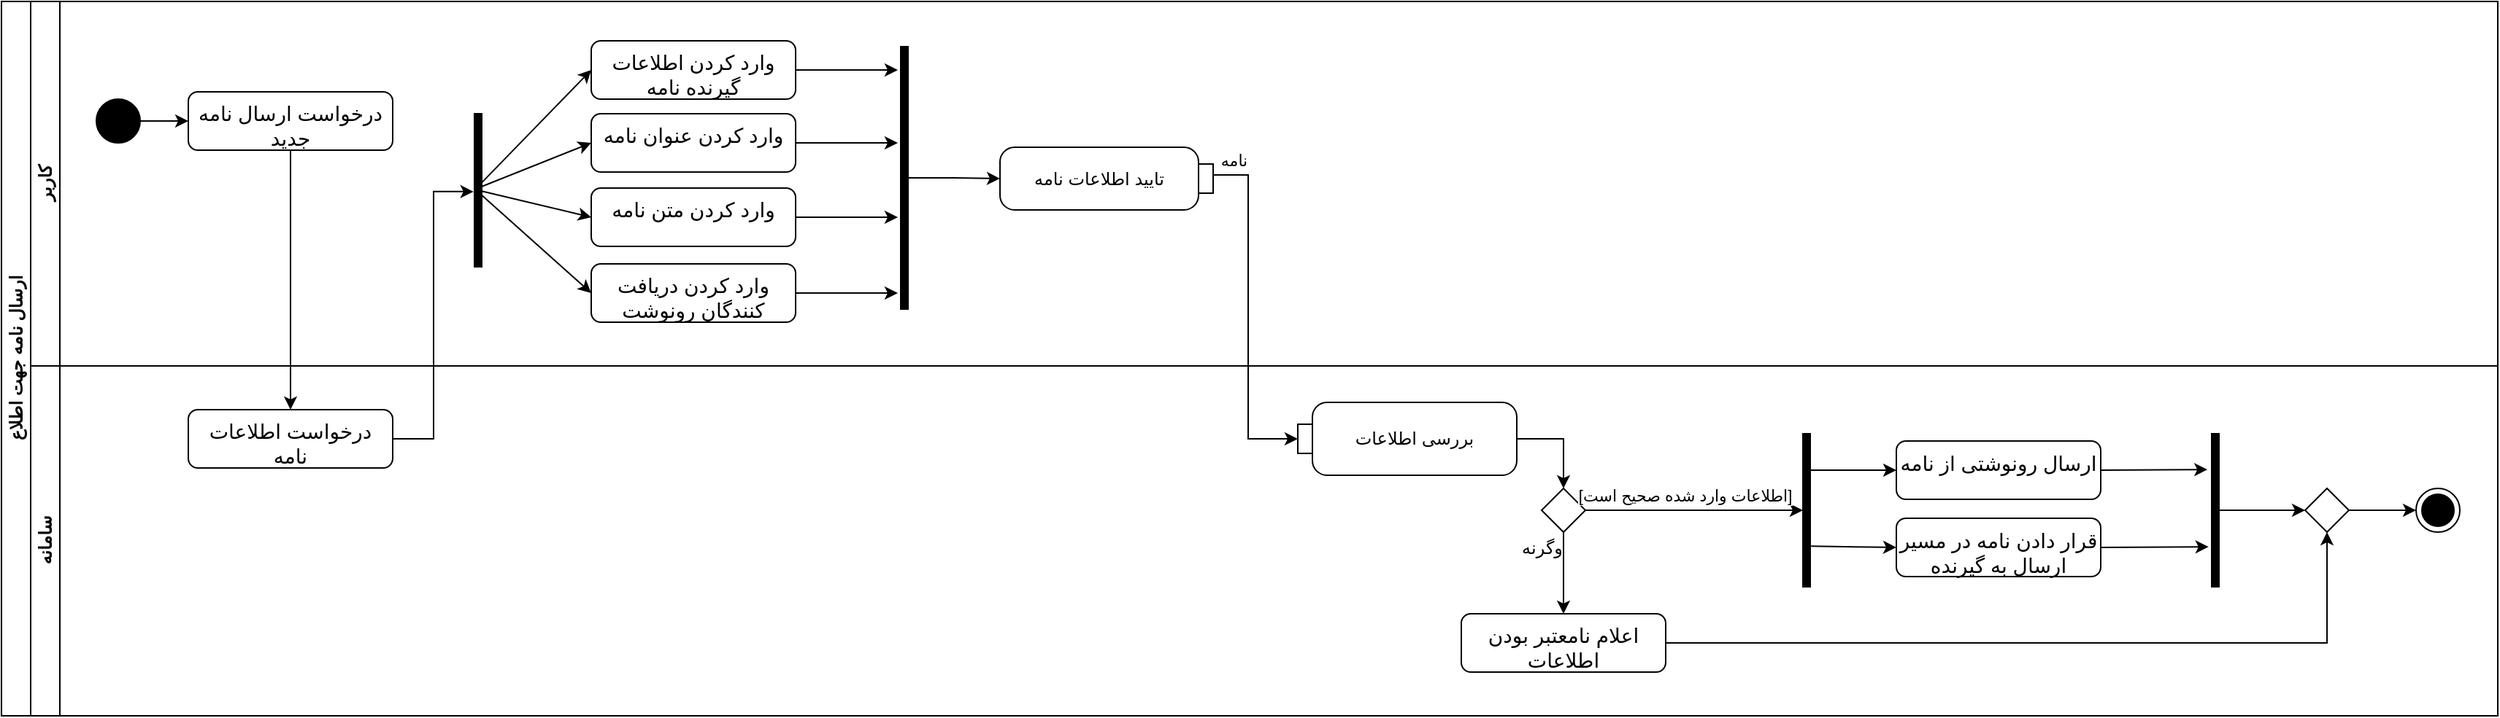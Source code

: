 <mxfile version="23.0.2" type="google">
  <diagram id="prtHgNgQTEPvFCAcTncT" name="Page-1">
    <mxGraphModel grid="1" page="1" gridSize="10" guides="1" tooltips="1" connect="1" arrows="1" fold="1" pageScale="1" pageWidth="827" pageHeight="1169" math="0" shadow="0">
      <root>
        <mxCell id="0" />
        <mxCell id="1" parent="0" />
        <mxCell id="5WxAIkpqzA0BmYz_Pild-1" value="ارسال نامه جهت اطلاع" style="swimlane;html=1;childLayout=stackLayout;resizeParent=1;resizeParentMax=0;horizontal=0;startSize=20;horizontalStack=0;" vertex="1" parent="1">
          <mxGeometry x="76" y="120" width="1710" height="490" as="geometry" />
        </mxCell>
        <mxCell id="5WxAIkpqzA0BmYz_Pild-2" value="کاربر" style="swimlane;html=1;startSize=20;horizontal=0;" vertex="1" parent="5WxAIkpqzA0BmYz_Pild-1">
          <mxGeometry x="20" width="1690" height="250" as="geometry">
            <mxRectangle x="20" width="490" height="30" as="alternateBounds" />
          </mxGeometry>
        </mxCell>
        <mxCell id="5WxAIkpqzA0BmYz_Pild-3" style="edgeStyle=orthogonalEdgeStyle;rounded=0;orthogonalLoop=1;jettySize=auto;html=1;" edge="1" parent="5WxAIkpqzA0BmYz_Pild-2" source="5WxAIkpqzA0BmYz_Pild-4" target="5WxAIkpqzA0BmYz_Pild-15">
          <mxGeometry relative="1" as="geometry">
            <mxPoint x="110" y="82" as="targetPoint" />
          </mxGeometry>
        </mxCell>
        <mxCell id="5WxAIkpqzA0BmYz_Pild-4" value="" style="ellipse;fillColor=strokeColor;html=1;" vertex="1" parent="5WxAIkpqzA0BmYz_Pild-2">
          <mxGeometry x="45" y="67" width="30" height="30" as="geometry" />
        </mxCell>
        <mxCell id="5WxAIkpqzA0BmYz_Pild-15" value="&lt;font style=&quot;font-size: 14px;&quot;&gt;درخواست ارسال نامه جدید&lt;/font&gt;" style="html=1;align=center;verticalAlign=top;rounded=1;absoluteArcSize=1;arcSize=13;dashed=0;whiteSpace=wrap;" vertex="1" parent="5WxAIkpqzA0BmYz_Pild-2">
          <mxGeometry x="108" y="62" width="140" height="40" as="geometry" />
        </mxCell>
        <mxCell id="R5E6zOiHR3bCAiuiMWgp-4" style="rounded=0;orthogonalLoop=1;jettySize=auto;html=1;exitX=0.677;exitY=0.466;exitDx=0;exitDy=0;exitPerimeter=0;entryX=0;entryY=0.5;entryDx=0;entryDy=0;" edge="1" parent="5WxAIkpqzA0BmYz_Pild-2" source="R5E6zOiHR3bCAiuiMWgp-2" target="R5E6zOiHR3bCAiuiMWgp-5">
          <mxGeometry relative="1" as="geometry">
            <mxPoint x="364.005" y="133.52" as="sourcePoint" />
            <mxPoint x="384" y="79.484" as="targetPoint" />
          </mxGeometry>
        </mxCell>
        <mxCell id="R5E6zOiHR3bCAiuiMWgp-2" value="" style="html=1;points=[];perimeter=orthogonalPerimeter;fillColor=strokeColor;" vertex="1" parent="5WxAIkpqzA0BmYz_Pild-2">
          <mxGeometry x="304" y="77" width="5" height="105" as="geometry" />
        </mxCell>
        <mxCell id="R5E6zOiHR3bCAiuiMWgp-5" value="&lt;span style=&quot;font-size: 14px;&quot;&gt;وارد کردن اطلاعات گیرنده نامه&lt;/span&gt;" style="html=1;align=center;verticalAlign=top;rounded=1;absoluteArcSize=1;arcSize=13;dashed=0;whiteSpace=wrap;" vertex="1" parent="5WxAIkpqzA0BmYz_Pild-2">
          <mxGeometry x="384" y="27" width="140" height="40" as="geometry" />
        </mxCell>
        <mxCell id="R5E6zOiHR3bCAiuiMWgp-6" value="&lt;span style=&quot;font-size: 14px;&quot;&gt;وارد کردن عنوان نامه&lt;/span&gt;" style="html=1;align=center;verticalAlign=top;rounded=1;absoluteArcSize=1;arcSize=13;dashed=0;whiteSpace=wrap;" vertex="1" parent="5WxAIkpqzA0BmYz_Pild-2">
          <mxGeometry x="384" y="77" width="140" height="40" as="geometry" />
        </mxCell>
        <mxCell id="R5E6zOiHR3bCAiuiMWgp-7" value="&lt;span style=&quot;font-size: 14px;&quot;&gt;وارد کردن متن نامه&lt;/span&gt;" style="html=1;align=center;verticalAlign=top;rounded=1;absoluteArcSize=1;arcSize=13;dashed=0;whiteSpace=wrap;" vertex="1" parent="5WxAIkpqzA0BmYz_Pild-2">
          <mxGeometry x="384" y="128" width="140" height="40" as="geometry" />
        </mxCell>
        <mxCell id="R5E6zOiHR3bCAiuiMWgp-8" style="rounded=0;orthogonalLoop=1;jettySize=auto;html=1;exitX=0.791;exitY=0.48;exitDx=0;exitDy=0;exitPerimeter=0;entryX=0;entryY=0.5;entryDx=0;entryDy=0;" edge="1" parent="5WxAIkpqzA0BmYz_Pild-2" source="R5E6zOiHR3bCAiuiMWgp-2" target="R5E6zOiHR3bCAiuiMWgp-6">
          <mxGeometry relative="1" as="geometry">
            <mxPoint x="317" y="104" as="sourcePoint" />
            <mxPoint x="394" y="57" as="targetPoint" />
          </mxGeometry>
        </mxCell>
        <mxCell id="R5E6zOiHR3bCAiuiMWgp-9" style="rounded=0;orthogonalLoop=1;jettySize=auto;html=1;exitX=0.905;exitY=0.505;exitDx=0;exitDy=0;exitPerimeter=0;entryX=0;entryY=0.5;entryDx=0;entryDy=0;" edge="1" parent="5WxAIkpqzA0BmYz_Pild-2" source="R5E6zOiHR3bCAiuiMWgp-2" target="R5E6zOiHR3bCAiuiMWgp-7">
          <mxGeometry relative="1" as="geometry">
            <mxPoint x="318" y="107" as="sourcePoint" />
            <mxPoint x="394" y="107" as="targetPoint" />
          </mxGeometry>
        </mxCell>
        <mxCell id="R5E6zOiHR3bCAiuiMWgp-10" style="rounded=0;orthogonalLoop=1;jettySize=auto;html=1;exitX=1;exitY=0.5;exitDx=0;exitDy=0;" edge="1" parent="5WxAIkpqzA0BmYz_Pild-2" source="R5E6zOiHR3bCAiuiMWgp-5">
          <mxGeometry relative="1" as="geometry">
            <mxPoint x="674.005" y="133.02" as="sourcePoint" />
            <mxPoint x="594" y="47" as="targetPoint" />
          </mxGeometry>
        </mxCell>
        <mxCell id="avbCMvSA1qUOpbE4YBwk-38" style="edgeStyle=orthogonalEdgeStyle;rounded=0;orthogonalLoop=1;jettySize=auto;html=1;" edge="1" parent="5WxAIkpqzA0BmYz_Pild-2" source="R5E6zOiHR3bCAiuiMWgp-11" target="R5E6zOiHR3bCAiuiMWgp-35">
          <mxGeometry relative="1" as="geometry" />
        </mxCell>
        <mxCell id="R5E6zOiHR3bCAiuiMWgp-11" value="" style="html=1;points=[];perimeter=orthogonalPerimeter;fillColor=strokeColor;" vertex="1" parent="5WxAIkpqzA0BmYz_Pild-2">
          <mxGeometry x="596" y="31" width="5" height="180" as="geometry" />
        </mxCell>
        <mxCell id="R5E6zOiHR3bCAiuiMWgp-12" style="rounded=0;orthogonalLoop=1;jettySize=auto;html=1;exitX=1;exitY=0.5;exitDx=0;exitDy=0;" edge="1" parent="5WxAIkpqzA0BmYz_Pild-2" source="R5E6zOiHR3bCAiuiMWgp-6">
          <mxGeometry relative="1" as="geometry">
            <mxPoint x="627" y="103.5" as="sourcePoint" />
            <mxPoint x="594" y="97" as="targetPoint" />
          </mxGeometry>
        </mxCell>
        <mxCell id="R5E6zOiHR3bCAiuiMWgp-13" style="rounded=0;orthogonalLoop=1;jettySize=auto;html=1;exitX=1;exitY=0.5;exitDx=0;exitDy=0;" edge="1" parent="5WxAIkpqzA0BmYz_Pild-2" source="R5E6zOiHR3bCAiuiMWgp-7">
          <mxGeometry relative="1" as="geometry">
            <mxPoint x="628" y="106.5" as="sourcePoint" />
            <mxPoint x="594" y="148" as="targetPoint" />
          </mxGeometry>
        </mxCell>
        <mxCell id="R5E6zOiHR3bCAiuiMWgp-35" value="تایید اطلاعات نامه" style="shape=mxgraph.uml25.action;html=1;align=center;verticalAlign=middle;absoluteArcSize=1;arcSize=10;dashed=0;spacingRight=10;whiteSpace=wrap;" vertex="1" parent="5WxAIkpqzA0BmYz_Pild-2">
          <mxGeometry x="664" y="100" width="146" height="43" as="geometry" />
        </mxCell>
        <mxCell id="avbCMvSA1qUOpbE4YBwk-3" value="&lt;font style=&quot;font-size: 14px;&quot;&gt;وارد کردن دریافت کنندگان رونوشت&lt;/font&gt;" style="html=1;align=center;verticalAlign=top;rounded=1;absoluteArcSize=1;arcSize=13;dashed=0;whiteSpace=wrap;" vertex="1" parent="5WxAIkpqzA0BmYz_Pild-2">
          <mxGeometry x="384" y="180" width="140" height="40" as="geometry" />
        </mxCell>
        <mxCell id="avbCMvSA1qUOpbE4YBwk-4" style="rounded=0;orthogonalLoop=1;jettySize=auto;html=1;exitX=0.773;exitY=0.523;exitDx=0;exitDy=0;exitPerimeter=0;entryX=0;entryY=0.5;entryDx=0;entryDy=0;" edge="1" parent="5WxAIkpqzA0BmYz_Pild-2" source="R5E6zOiHR3bCAiuiMWgp-2" target="avbCMvSA1qUOpbE4YBwk-3">
          <mxGeometry relative="1" as="geometry">
            <mxPoint x="314" y="200" as="sourcePoint" />
            <mxPoint x="400" y="160" as="targetPoint" />
          </mxGeometry>
        </mxCell>
        <mxCell id="avbCMvSA1qUOpbE4YBwk-5" style="rounded=0;orthogonalLoop=1;jettySize=auto;html=1;exitX=1;exitY=0.5;exitDx=0;exitDy=0;" edge="1" parent="5WxAIkpqzA0BmYz_Pild-2" source="avbCMvSA1qUOpbE4YBwk-3">
          <mxGeometry relative="1" as="geometry">
            <mxPoint x="633" y="206.5" as="sourcePoint" />
            <mxPoint x="594" y="200" as="targetPoint" />
          </mxGeometry>
        </mxCell>
        <mxCell id="5WxAIkpqzA0BmYz_Pild-6" value="سامانه" style="swimlane;html=1;startSize=20;horizontal=0;" vertex="1" parent="5WxAIkpqzA0BmYz_Pild-1">
          <mxGeometry x="20" y="250" width="1690" height="240" as="geometry" />
        </mxCell>
        <mxCell id="5WxAIkpqzA0BmYz_Pild-16" value="&lt;font style=&quot;font-size: 14px;&quot;&gt;درخواست اطلاعات نامه&lt;/font&gt;" style="html=1;align=center;verticalAlign=top;rounded=1;absoluteArcSize=1;arcSize=13;dashed=0;whiteSpace=wrap;" vertex="1" parent="5WxAIkpqzA0BmYz_Pild-6">
          <mxGeometry x="108" y="30" width="140" height="40" as="geometry" />
        </mxCell>
        <mxCell id="5WxAIkpqzA0BmYz_Pild-27" style="edgeStyle=orthogonalEdgeStyle;rounded=0;orthogonalLoop=1;jettySize=auto;html=1;" edge="1" parent="5WxAIkpqzA0BmYz_Pild-6" source="5WxAIkpqzA0BmYz_Pild-38" target="5WxAIkpqzA0BmYz_Pild-26">
          <mxGeometry relative="1" as="geometry">
            <Array as="points" />
          </mxGeometry>
        </mxCell>
        <mxCell id="5WxAIkpqzA0BmYz_Pild-26" value="" style="rhombus;" vertex="1" parent="5WxAIkpqzA0BmYz_Pild-6">
          <mxGeometry x="1035" y="84" width="30" height="30" as="geometry" />
        </mxCell>
        <mxCell id="QJkGT8-lh9rbp4RDgdhs-3" style="edgeStyle=orthogonalEdgeStyle;rounded=0;orthogonalLoop=1;jettySize=auto;html=1;" edge="1" parent="5WxAIkpqzA0BmYz_Pild-6" source="5WxAIkpqzA0BmYz_Pild-28" target="QJkGT8-lh9rbp4RDgdhs-1">
          <mxGeometry relative="1" as="geometry" />
        </mxCell>
        <mxCell id="5WxAIkpqzA0BmYz_Pild-28" value="&lt;font style=&quot;font-size: 14px;&quot;&gt;اعلام نامعتبر بودن اطلاعات&lt;/font&gt;" style="html=1;align=center;verticalAlign=top;rounded=1;absoluteArcSize=1;arcSize=13;dashed=0;whiteSpace=wrap;" vertex="1" parent="5WxAIkpqzA0BmYz_Pild-6">
          <mxGeometry x="980" y="170" width="140" height="40" as="geometry" />
        </mxCell>
        <mxCell id="5WxAIkpqzA0BmYz_Pild-29" style="edgeStyle=orthogonalEdgeStyle;rounded=0;orthogonalLoop=1;jettySize=auto;html=1;" edge="1" parent="5WxAIkpqzA0BmYz_Pild-6" source="5WxAIkpqzA0BmYz_Pild-26" target="5WxAIkpqzA0BmYz_Pild-28">
          <mxGeometry relative="1" as="geometry" />
        </mxCell>
        <mxCell id="5WxAIkpqzA0BmYz_Pild-40" value="&lt;font style=&quot;font-size: 12px;&quot;&gt;وگرنه&lt;/font&gt;" style="edgeLabel;html=1;align=center;verticalAlign=middle;resizable=0;points=[];" connectable="0" vertex="1" parent="5WxAIkpqzA0BmYz_Pild-29">
          <mxGeometry x="-0.221" y="-2" relative="1" as="geometry">
            <mxPoint x="-13" y="-11" as="offset" />
          </mxGeometry>
        </mxCell>
        <mxCell id="5WxAIkpqzA0BmYz_Pild-38" value="بررسی اطلاعات" style="shape=mxgraph.uml25.action;html=1;align=center;verticalAlign=middle;absoluteArcSize=1;arcSize=10;dashed=0;spacingLeft=10;flipH=1;whiteSpace=wrap;" vertex="1" parent="5WxAIkpqzA0BmYz_Pild-6">
          <mxGeometry x="868" y="25" width="150" height="50" as="geometry" />
        </mxCell>
        <mxCell id="avbCMvSA1qUOpbE4YBwk-21" value="" style="html=1;points=[];perimeter=orthogonalPerimeter;fillColor=strokeColor;" vertex="1" parent="5WxAIkpqzA0BmYz_Pild-6">
          <mxGeometry x="1214" y="46.5" width="5" height="105" as="geometry" />
        </mxCell>
        <mxCell id="avbCMvSA1qUOpbE4YBwk-24" value="&lt;font style=&quot;font-size: 14px;&quot;&gt;ارسال رونوشتی از نامه&lt;/font&gt;" style="html=1;align=center;verticalAlign=top;rounded=1;absoluteArcSize=1;arcSize=13;dashed=0;whiteSpace=wrap;" vertex="1" parent="5WxAIkpqzA0BmYz_Pild-6">
          <mxGeometry x="1278" y="51.5" width="140" height="40" as="geometry" />
        </mxCell>
        <mxCell id="avbCMvSA1qUOpbE4YBwk-26" style="rounded=0;orthogonalLoop=1;jettySize=auto;html=1;entryX=0;entryY=0.5;entryDx=0;entryDy=0;exitX=0.311;exitY=0.238;exitDx=0;exitDy=0;exitPerimeter=0;" edge="1" parent="5WxAIkpqzA0BmYz_Pild-6" source="avbCMvSA1qUOpbE4YBwk-21" target="avbCMvSA1qUOpbE4YBwk-24">
          <mxGeometry relative="1" as="geometry">
            <mxPoint x="1224" y="73" as="sourcePoint" />
            <mxPoint x="1278" y="220" as="targetPoint" />
          </mxGeometry>
        </mxCell>
        <mxCell id="avbCMvSA1qUOpbE4YBwk-30" style="rounded=0;orthogonalLoop=1;jettySize=auto;html=1;exitX=1;exitY=0.5;exitDx=0;exitDy=0;entryX=-0.578;entryY=0.234;entryDx=0;entryDy=0;entryPerimeter=0;" edge="1" parent="5WxAIkpqzA0BmYz_Pild-6" source="avbCMvSA1qUOpbE4YBwk-24" target="avbCMvSA1qUOpbE4YBwk-36">
          <mxGeometry relative="1" as="geometry">
            <mxPoint x="1522" y="31" as="sourcePoint" />
            <mxPoint x="1488" y="72.5" as="targetPoint" />
          </mxGeometry>
        </mxCell>
        <mxCell id="avbCMvSA1qUOpbE4YBwk-31" value="&lt;font style=&quot;font-size: 14px;&quot;&gt;قرار دادن نامه در مسیر ارسال به گیرنده&lt;/font&gt;" style="html=1;align=center;verticalAlign=top;rounded=1;absoluteArcSize=1;arcSize=13;dashed=0;whiteSpace=wrap;" vertex="1" parent="5WxAIkpqzA0BmYz_Pild-6">
          <mxGeometry x="1278" y="104.5" width="140" height="40" as="geometry" />
        </mxCell>
        <mxCell id="avbCMvSA1qUOpbE4YBwk-32" style="rounded=0;orthogonalLoop=1;jettySize=auto;html=1;exitX=1.119;exitY=0.735;exitDx=0;exitDy=0;exitPerimeter=0;entryX=0;entryY=0.5;entryDx=0;entryDy=0;" edge="1" parent="5WxAIkpqzA0BmYz_Pild-6" source="avbCMvSA1qUOpbE4YBwk-21" target="avbCMvSA1qUOpbE4YBwk-31">
          <mxGeometry relative="1" as="geometry">
            <mxPoint x="1198" y="313" as="sourcePoint" />
            <mxPoint x="1284" y="273" as="targetPoint" />
          </mxGeometry>
        </mxCell>
        <mxCell id="avbCMvSA1qUOpbE4YBwk-33" style="rounded=0;orthogonalLoop=1;jettySize=auto;html=1;exitX=1;exitY=0.5;exitDx=0;exitDy=0;entryX=-0.416;entryY=0.739;entryDx=0;entryDy=0;entryPerimeter=0;" edge="1" parent="5WxAIkpqzA0BmYz_Pild-6" source="avbCMvSA1qUOpbE4YBwk-31" target="avbCMvSA1qUOpbE4YBwk-36">
          <mxGeometry relative="1" as="geometry">
            <mxPoint x="1527" y="131" as="sourcePoint" />
            <mxPoint x="1488" y="124.5" as="targetPoint" />
          </mxGeometry>
        </mxCell>
        <mxCell id="avbCMvSA1qUOpbE4YBwk-34" style="edgeStyle=orthogonalEdgeStyle;rounded=0;orthogonalLoop=1;jettySize=auto;html=1;entryX=0;entryY=0.5;entryDx=0;entryDy=0;entryPerimeter=0;" edge="1" parent="5WxAIkpqzA0BmYz_Pild-6" source="5WxAIkpqzA0BmYz_Pild-26" target="avbCMvSA1qUOpbE4YBwk-21">
          <mxGeometry relative="1" as="geometry" />
        </mxCell>
        <mxCell id="avbCMvSA1qUOpbE4YBwk-35" value="[اطلاعات وارد شده صحیح است]" style="edgeLabel;html=1;align=center;verticalAlign=middle;resizable=0;points=[];" connectable="0" vertex="1" parent="avbCMvSA1qUOpbE4YBwk-34">
          <mxGeometry x="0.114" relative="1" as="geometry">
            <mxPoint x="-15" y="-10" as="offset" />
          </mxGeometry>
        </mxCell>
        <mxCell id="avbCMvSA1qUOpbE4YBwk-37" style="edgeStyle=orthogonalEdgeStyle;rounded=0;orthogonalLoop=1;jettySize=auto;html=1;" edge="1" parent="5WxAIkpqzA0BmYz_Pild-6" source="QJkGT8-lh9rbp4RDgdhs-1" target="5WxAIkpqzA0BmYz_Pild-7">
          <mxGeometry relative="1" as="geometry" />
        </mxCell>
        <mxCell id="avbCMvSA1qUOpbE4YBwk-36" value="" style="html=1;points=[];perimeter=orthogonalPerimeter;fillColor=strokeColor;" vertex="1" parent="5WxAIkpqzA0BmYz_Pild-6">
          <mxGeometry x="1494" y="46.5" width="5" height="105" as="geometry" />
        </mxCell>
        <mxCell id="5WxAIkpqzA0BmYz_Pild-7" value="" style="ellipse;html=1;shape=endState;fillColor=strokeColor;" vertex="1" parent="5WxAIkpqzA0BmYz_Pild-6">
          <mxGeometry x="1634" y="84" width="30" height="30" as="geometry" />
        </mxCell>
        <mxCell id="QJkGT8-lh9rbp4RDgdhs-1" value="" style="rhombus;" vertex="1" parent="5WxAIkpqzA0BmYz_Pild-6">
          <mxGeometry x="1558" y="84" width="30" height="30" as="geometry" />
        </mxCell>
        <mxCell id="QJkGT8-lh9rbp4RDgdhs-2" value="" style="edgeStyle=orthogonalEdgeStyle;rounded=0;orthogonalLoop=1;jettySize=auto;html=1;" edge="1" parent="5WxAIkpqzA0BmYz_Pild-6" source="avbCMvSA1qUOpbE4YBwk-36" target="QJkGT8-lh9rbp4RDgdhs-1">
          <mxGeometry relative="1" as="geometry">
            <mxPoint x="1595" y="469" as="sourcePoint" />
            <mxPoint x="1670" y="469" as="targetPoint" />
          </mxGeometry>
        </mxCell>
        <mxCell id="5WxAIkpqzA0BmYz_Pild-17" style="edgeStyle=orthogonalEdgeStyle;rounded=0;orthogonalLoop=1;jettySize=auto;html=1;" edge="1" parent="5WxAIkpqzA0BmYz_Pild-1" source="5WxAIkpqzA0BmYz_Pild-15" target="5WxAIkpqzA0BmYz_Pild-16">
          <mxGeometry relative="1" as="geometry">
            <Array as="points" />
          </mxGeometry>
        </mxCell>
        <mxCell id="5WxAIkpqzA0BmYz_Pild-19" style="edgeStyle=orthogonalEdgeStyle;rounded=0;orthogonalLoop=1;jettySize=auto;html=1;entryX=-0.121;entryY=0.509;entryDx=0;entryDy=0;entryPerimeter=0;" edge="1" parent="5WxAIkpqzA0BmYz_Pild-1" source="5WxAIkpqzA0BmYz_Pild-16" target="R5E6zOiHR3bCAiuiMWgp-2">
          <mxGeometry relative="1" as="geometry">
            <mxPoint x="284" y="97" as="targetPoint" />
          </mxGeometry>
        </mxCell>
        <mxCell id="R5E6zOiHR3bCAiuiMWgp-37" style="edgeStyle=orthogonalEdgeStyle;rounded=0;orthogonalLoop=1;jettySize=auto;html=1;" edge="1" parent="5WxAIkpqzA0BmYz_Pild-1" source="R5E6zOiHR3bCAiuiMWgp-35" target="5WxAIkpqzA0BmYz_Pild-38">
          <mxGeometry relative="1" as="geometry">
            <Array as="points">
              <mxPoint x="854" y="119" />
              <mxPoint x="854" y="300" />
            </Array>
          </mxGeometry>
        </mxCell>
        <mxCell id="R5E6zOiHR3bCAiuiMWgp-38" value="نامه" style="edgeLabel;html=1;align=center;verticalAlign=middle;resizable=0;points=[];" connectable="0" vertex="1" parent="R5E6zOiHR3bCAiuiMWgp-37">
          <mxGeometry x="-0.783" y="2" relative="1" as="geometry">
            <mxPoint x="-12" y="-12" as="offset" />
          </mxGeometry>
        </mxCell>
      </root>
    </mxGraphModel>
  </diagram>
</mxfile>
